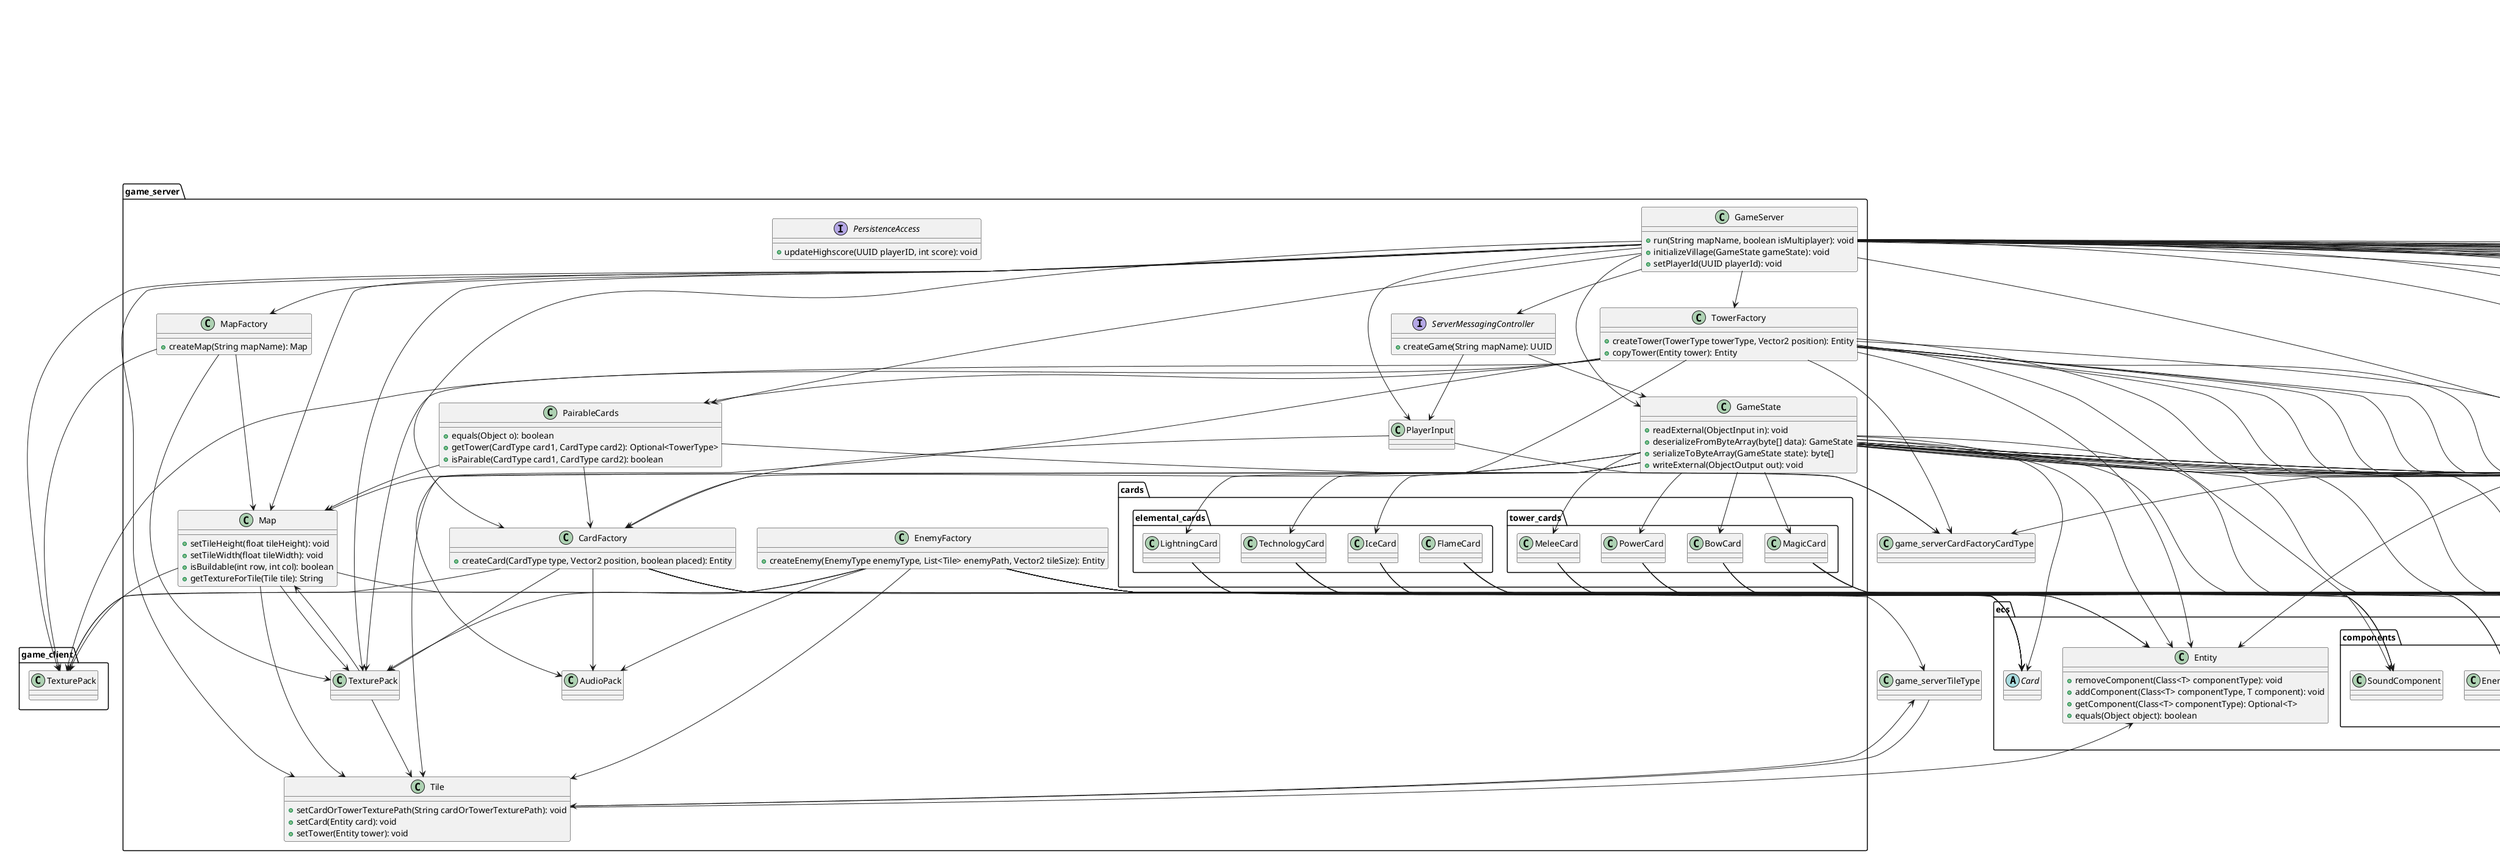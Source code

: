 @startuml
package game_server.cards.tower_cards {
	
	class "BowCard" as game_servercardstower_cardsBowCard {
	}
	
	class "PowerCard" as game_servercardstower_cardsPowerCard {
	}
	
	class "MeleeCard" as game_servercardstower_cardsMeleeCard {
	}
	
	class "MagicCard" as game_servercardstower_cardsMagicCard {
	}
}
package game_server.cards.elemental_cards {
	
	class "LightningCard" as game_servercardselemental_cardsLightningCard {
	}
	
	class "IceCard" as game_servercardselemental_cardsIceCard {
	}
	
	class "TechnologyCard" as game_servercardselemental_cardsTechnologyCard {
	}
	
	class "FlameCard" as game_servercardselemental_cardsFlameCard {
	}
}
package game_server {
	
	class "MapFactory" as game_serverMapFactory {
		+createMap(String mapName): Map 
	}
	
	class "Tile" as game_serverTile {
		+setCardOrTowerTexturePath(String cardOrTowerTexturePath): void 
		+setCard(Entity card): void 
		+setTower(Entity tower): void 
	}
	
	class "GameState" as game_serverGameState {
		+readExternal(ObjectInput in): void 
		+deserializeFromByteArray(byte[] data): GameState 
		+serializeToByteArray(GameState state): byte[] 
		+writeExternal(ObjectOutput out): void 
	}
	
	class "Map" as game_serverMap {
		+setTileHeight(float tileHeight): void 
		+setTileWidth(float tileWidth): void 
		+isBuildable(int row, int col): boolean 
		+getTextureForTile(Tile tile): String 
	}
	
	class "PlayerInput" as game_serverPlayerInput {
	}
	
	class "TowerFactory" as game_serverTowerFactory {
		+createTower(TowerType towerType, Vector2 position): Entity 
		+copyTower(Entity tower): Entity 
	}
	
	class "CardFactory" as game_serverCardFactory {
		+createCard(CardType type, Vector2 position, boolean placed): Entity 
	}
	
	class "TexturePack" as game_serverTexturePack {
	}
	
	class "AudioPack" as game_serverAudioPack {
	}
	
	class "GameServer" as game_serverGameServer {
		+run(String mapName, boolean isMultiplayer): void 
		+initializeVillage(GameState gameState): void 
		+setPlayerId(UUID playerId): void 
	}
	
	class "EnemyFactory" as game_serverEnemyFactory {
		+createEnemy(EnemyType enemyType, List<Tile> enemyPath, Vector2 tileSize): Entity 
	}
	
	class "PairableCards" as game_serverPairableCards {
		+equals(Object o): boolean 
		+getTower(CardType card1, CardType card2): Optional<TowerType> 
		+isPairable(CardType card1, CardType card2): boolean 
	}
	
	interface "ServerMessagingController" as game_serverServerMessagingController {
		+createGame(String mapName): UUID
	}
	
	interface "PersistenceAccess" as game_serverPersistenceAccess {
		+updateHighscore(UUID playerID, int score): void
	}
}
package ecs {
	
	class "ECSManager" as ecsECSManager {
		+removeLocalEntity(Entity entity): void 
		+removeRemoteEntity(Entity entity): void 
		+addSystem(System system): void 
		+update(float deltaTime): void 
		+addLocalEntity(Entity entity): void 
		+getOrDefaultComponentManager(Class<T> componentType): ComponentManager<T> 
		+addRemoteEntity(Entity entity): void 
	}
	
	abstract class "Card" as ecsCard {
	}
	
	class "Entity" as ecsEntity {
		+removeComponent(Class<T> componentType): void 
		+addComponent(Class<T> componentType, T component): void 
		+getComponent(Class<T> componentType): Optional<T> 
		+equals(Object object): boolean 
	}
	
	class "ComponentManager" as ecsComponentManager {
		+addComponent(Entity entity, T component): void 
		+removeComponent(Entity entity): void 
		+getComponent(Entity entity): Optional<T> 
	}
}
package ecs.components {
	
	class "TargetComponent" as ecscomponentsTargetComponent {
	}
	
	class "PlacedCardComponent" as ecscomponentsPlacedCardComponent {
	}
	
	class "VillageComponent" as ecscomponentsVillageComponent {
	}
	
	class "PositionComponent" as ecscomponentsPositionComponent {
	}
	
	class "CostComponent" as ecscomponentsCostComponent {
		+setCost(int cost): void 
	}
	
	class "EnemyComponent" as ecscomponentsEnemyComponent {
	}
	
	class "SpriteComponent" as ecscomponentsSpriteComponent {
	}
	
	class "AnimationComponent" as ecscomponentsAnimationComponent {
		+setAnimation(List<String> animationPaths): void 
		+getFramePath(float deltaTime): String 
	}
	
	class "HealthComponent" as ecscomponentsHealthComponent {
		+setMaxHealth(int maxHealth): void 
		+setHealth(int health): void 
	}
	
	class "VelocityComponent" as ecscomponentsVelocityComponent {
	}
	
	class "TextComponent" as ecscomponentsTextComponent {
		+setColor(Vector3 color): void 
	}
	
	class "TowerComponent" as ecscomponentsTowerComponent {
		+updateTimeSinceLastAttack(float deltaTime): void 
		+setDamage(int damage): void 
		+setRange(int range): void 
	}
	
	class "AreaOfEffectComponent" as ecscomponentsAreaOfEffectComponent {
	}
	
	class "PlayerComponent" as ecscomponentsPlayerComponent {
	}
	
	class "PathfindingComponent" as ecscomponentsPathfindingComponent {
	}
	
	class "SoundComponent" as ecscomponentsSoundComponent {
	}
	
	class "TileComponent" as ecscomponentsTileComponent {
		+setTile(Tile tile): void 
	}
	
	class "MoneyComponent" as ecscomponentsMoneyComponent {
	}
}
package game_client {
	
	class "TexturePack" as game_clientTexturePack {
	}
}
package clock {
	
	class "Clock" as clockClock {
	}
}
package math {
	
	class "Vector2" as mathVector2 {
		+add(Vector2 vector): Vector2 
		+scl(float scalar): Vector2 
		+set(Vector2 vector): void 
		+sub(Vector2 vector): Vector2 
		+dst(float x1, float y1, float x2, float y2): float 
		+dot(Vector2 vector): float 
	}
	
	class "Vector3" as mathVector3 {
	}
}
package ecs.systems {
	
	class "AnimationSystem" as ecssystemsAnimationSystem {
		+update(Set<Entity> entities, float deltaTime): void 
	}
	
	class "MovementSystem" as ecssystemsMovementSystem {
		+update(Set<Entity> entities, float deltaTime): void 
	}
	
	class "AttackSystem" as ecssystemsAttackSystem {
		+update(Set<Entity> entities, float deltaTime): void 
	}
	
	class "EnemySystem" as ecssystemsEnemySystem {
		+update(Set<Entity> entities, float deltaTime): void 
	}
}
game_servercardstower_cardsPowerCard --> ecscomponentsPlacedCardComponent
game_servercardstower_cardsPowerCard --> ecscomponentsCostComponent
game_servercardstower_cardsPowerCard --> ecsCard
game_servercardstower_cardsPowerCard --> ecscomponentsSpriteComponent
game_serverTile --> game_serverTileType
game_serverTile --> ecsEntity
game_serverGameServer --> ecssystemsEnemySystem
game_serverGameServer --> game_serverTowerFactory
game_serverGameServer --> ecscomponentsVillageComponent
game_serverGameServer --> ecscomponentsCostComponent
game_serverGameServer --> ecscomponentsHealthComponent
game_serverGameServer --> game_serverPlayerInput
game_serverGameServer --> game_serverTexturePack
game_serverGameServer --> game_serverServerMessagingController
game_serverGameServer --> game_serverMap
game_serverGameServer --> ecscomponentsTowerComponent
game_serverGameServer --> ecscomponentsPathfindingComponent
game_serverGameServer --> ecssystemsAttackSystem
game_serverGameServer --> ecscomponentsPositionComponent
game_serverGameServer --> game_clientTexturePack
game_serverGameServer --> ecsComponentManager
game_serverGameServer --> ecsEntity
game_serverGameServer --> mathVector2
game_serverGameServer --> game_serverPairableCards
game_serverGameServer --> game_serverMapFactory
game_serverGameServer --> mathVector3
game_serverGameServer --> ecssystemsAnimationSystem
game_serverGameServer --> game_serverPairableCardsTowerType
game_serverGameServer --> ecscomponentsMoneyComponent
game_serverGameServer --> clockClock
game_serverGameServer --> game_serverGameState
game_serverGameServer --> ecsECSManager
game_serverGameServer --> game_serverCardFactoryCardType
game_serverGameServer --> ecscomponentsPlacedCardComponent
game_serverGameServer --> game_serverTile
game_serverGameServer --> game_serverCardFactory
game_serverGameServer --> ecscomponentsSpriteComponent
game_serverGameServer --> ecscomponentsPlayerComponent
game_serverGameServer --> ecssystemsMovementSystem
game_serverGameServer --> ecscomponentsTileComponent
game_serverGameServer --> ecscomponentsTextComponent
game_servercardselemental_cardsIceCard --> ecscomponentsPlacedCardComponent
game_servercardselemental_cardsIceCard --> ecscomponentsSpriteComponent
game_servercardselemental_cardsIceCard --> ecscomponentsCostComponent
game_servercardselemental_cardsIceCard --> ecsCard
game_servercardselemental_cardsLightningCard --> ecscomponentsSpriteComponent
game_servercardselemental_cardsLightningCard --> ecscomponentsPlacedCardComponent
game_servercardselemental_cardsLightningCard --> ecsCard
game_servercardselemental_cardsLightningCard --> ecscomponentsCostComponent
game_serverMapFactory --> game_serverMap
game_serverMapFactory --> game_serverTexturePack
game_serverMapFactory --> game_clientTexturePack
game_servercardstower_cardsMeleeCard --> ecscomponentsSpriteComponent
game_servercardstower_cardsMeleeCard --> ecscomponentsCostComponent
game_servercardstower_cardsMeleeCard --> ecsCard
game_servercardstower_cardsMeleeCard --> ecscomponentsPlacedCardComponent
game_serverEnemyFactory --> ecscomponentsMoneyComponent
game_serverEnemyFactory --> ecscomponentsHealthComponent
game_serverEnemyFactory --> ecscomponentsAnimationComponent
game_serverEnemyFactory --> ecscomponentsSoundComponent
game_serverEnemyFactory --> mathVector2
game_serverEnemyFactory --> game_serverAudioPack
game_serverEnemyFactory --> ecscomponentsSpriteComponent
game_serverEnemyFactory --> ecscomponentsVelocityComponent
game_serverEnemyFactory --> ecsEntity
game_serverEnemyFactory --> game_clientTexturePack
game_serverEnemyFactory --> game_serverTexturePack
game_serverEnemyFactory --> ecscomponentsPathfindingComponent
game_serverEnemyFactory --> ecscomponentsEnemyComponent
game_serverEnemyFactory --> game_serverTile
game_serverEnemyFactory --> ecscomponentsPositionComponent
game_servercardstower_cardsMagicCard --> ecsCard
game_servercardstower_cardsMagicCard --> ecscomponentsCostComponent
game_servercardstower_cardsMagicCard --> ecscomponentsSpriteComponent
game_servercardstower_cardsMagicCard --> ecscomponentsPlacedCardComponent
game_servercardstower_cardsBowCard --> ecscomponentsPlacedCardComponent
game_servercardstower_cardsBowCard --> ecscomponentsCostComponent
game_servercardstower_cardsBowCard --> ecsCard
game_servercardstower_cardsBowCard --> ecscomponentsSpriteComponent
game_serverTileType --> game_serverTile
game_servercardselemental_cardsFlameCard --> ecscomponentsPlacedCardComponent
game_servercardselemental_cardsFlameCard --> ecscomponentsCostComponent
game_servercardselemental_cardsFlameCard --> ecsCard
game_servercardselemental_cardsFlameCard --> ecscomponentsSpriteComponent
game_serverMap --> game_serverTexturePack
game_serverMap --> game_serverTile
game_serverMap --> game_serverTileType
game_serverMap --> game_clientTexturePack
game_serverTowerFactory --> ecscomponentsTargetComponent
game_serverTowerFactory --> game_serverPairableCards
game_serverTowerFactory --> ecscomponentsPositionComponent
game_serverTowerFactory --> game_clientTexturePack
game_serverTowerFactory --> game_serverTexturePack
game_serverTowerFactory --> mathVector2
game_serverTowerFactory --> game_serverCardFactory
game_serverTowerFactory --> ecscomponentsAreaOfEffectComponent
game_serverTowerFactory --> ecscomponentsSoundComponent
game_serverTowerFactory --> ecsEntity
game_serverTowerFactory --> game_serverAudioPack
game_serverTowerFactory --> ecscomponentsAnimationComponent
game_serverTowerFactory --> ecscomponentsTowerComponent
game_serverTowerFactory --> game_serverPairableCardsTowerType
game_serverTowerFactory --> game_serverCardFactoryCardType
game_serverTowerFactory --> ecscomponentsSpriteComponent
game_serverPairableCards --> game_serverCardFactory
game_serverPairableCards --> game_serverMap
game_serverPairableCards --> game_serverCardFactoryCardType
game_serverPlayerInput --> game_serverCardFactoryCardType
game_serverPlayerInput --> game_serverCardFactory
game_serverCardFactory --> ecscomponentsPlacedCardComponent
game_serverCardFactory --> ecscomponentsCostComponent
game_serverCardFactory --> ecscomponentsPositionComponent
game_serverCardFactory --> ecsEntity
game_serverCardFactory --> ecscomponentsSpriteComponent
game_serverCardFactory --> game_clientTexturePack
game_serverCardFactory --> mathVector2
game_serverCardFactory --> game_serverAudioPack
game_serverCardFactory --> game_serverTexturePack
game_serverCardFactory --> ecscomponentsSoundComponent
game_serverTexturePack --> game_serverMap
game_serverTexturePack --> game_serverTile
game_serverGameState --> ecscomponentsPathfindingComponent
game_serverGameState --> ecscomponentsPositionComponent
game_serverGameState --> ecsEntity
game_serverGameState --> ecscomponentsSpriteComponent
game_serverGameState --> game_servercardstower_cardsBowCard
game_serverGameState --> ecscomponentsVillageComponent
game_serverGameState --> ecscomponentsTextComponent
game_serverGameState --> ecscomponentsAnimationComponent
game_serverGameState --> game_servercardselemental_cardsIceCard
game_serverGameState --> ecscomponentsPlacedCardComponent
game_serverGameState --> game_servercardselemental_cardsTechnologyCard
game_serverGameState --> ecscomponentsEnemyComponent
game_serverGameState --> ecsComponentManager
game_serverGameState --> game_serverMap
game_serverGameState --> game_serverTile
game_serverGameState --> ecscomponentsCostComponent
game_serverGameState --> game_servercardstower_cardsMeleeCard
game_serverGameState --> ecscomponentsTileComponent
game_serverGameState --> ecscomponentsHealthComponent
game_serverGameState --> ecscomponentsTowerComponent
game_serverGameState --> ecscomponentsSoundComponent
game_serverGameState --> ecscomponentsMoneyComponent
game_serverGameState --> ecscomponentsVelocityComponent
game_serverGameState --> game_servercardstower_cardsMagicCard
game_serverGameState --> ecscomponentsPlayerComponent
game_serverGameState --> game_servercardselemental_cardsLightningCard
game_serverGameState --> ecsECSManager
game_serverGameState --> ecsCard
game_serverGameState --> game_servercardstower_cardsPowerCard
game_serverServerMessagingController --> game_serverPlayerInput
game_serverServerMessagingController --> game_serverGameState
game_servercardselemental_cardsTechnologyCard --> ecsCard
game_servercardselemental_cardsTechnologyCard --> ecscomponentsPlacedCardComponent
game_servercardselemental_cardsTechnologyCard --> ecscomponentsSpriteComponent
game_servercardselemental_cardsTechnologyCard --> ecscomponentsCostComponent
@enduml